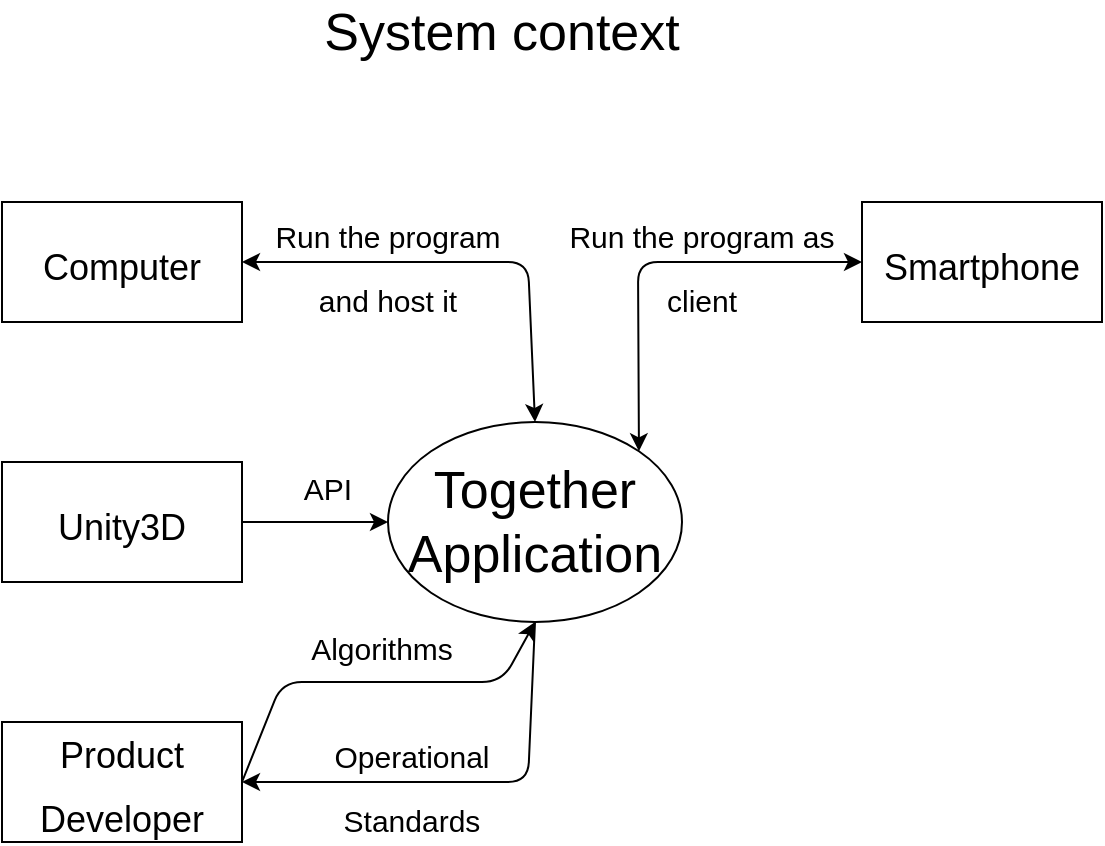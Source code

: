 <mxfile version="10.7.3" type="device"><diagram id="tMSwFIVtcDJ_xyUSfAYP" name="Page-1"><mxGraphModel dx="670" dy="431" grid="1" gridSize="10" guides="1" tooltips="1" connect="1" arrows="1" fold="1" page="1" pageScale="1" pageWidth="827" pageHeight="1169" math="0" shadow="0"><root><mxCell id="0"/><mxCell id="1" parent="0"/><mxCell id="213m3Xhjylqf-mFQ0nGv-3" value="System context" style="text;html=1;strokeColor=none;fillColor=none;align=center;verticalAlign=middle;whiteSpace=wrap;rounded=0;fontSize=26;" vertex="1" parent="1"><mxGeometry x="290" y="60" width="220" height="30" as="geometry"/></mxCell><mxCell id="213m3Xhjylqf-mFQ0nGv-5" value="&lt;font style=&quot;font-size: 18px&quot;&gt;Computer&lt;/font&gt;" style="rounded=0;whiteSpace=wrap;html=1;fontSize=26;" vertex="1" parent="1"><mxGeometry x="150" y="160" width="120" height="60" as="geometry"/></mxCell><mxCell id="213m3Xhjylqf-mFQ0nGv-6" value="Together Application" style="ellipse;whiteSpace=wrap;html=1;fontSize=26;" vertex="1" parent="1"><mxGeometry x="343" y="270" width="147" height="100" as="geometry"/></mxCell><mxCell id="213m3Xhjylqf-mFQ0nGv-9" value="" style="endArrow=classic;html=1;fontSize=26;exitX=1;exitY=0.5;exitDx=0;exitDy=0;entryX=0.5;entryY=0;entryDx=0;entryDy=0;startArrow=classic;startFill=1;endFill=1;" edge="1" parent="1" source="213m3Xhjylqf-mFQ0nGv-5" target="213m3Xhjylqf-mFQ0nGv-6"><mxGeometry width="50" height="50" relative="1" as="geometry"><mxPoint x="330" y="220" as="sourcePoint"/><mxPoint x="380" y="170" as="targetPoint"/><Array as="points"><mxPoint x="413" y="190"/></Array></mxGeometry></mxCell><mxCell id="213m3Xhjylqf-mFQ0nGv-10" value="&lt;font style=&quot;font-size: 15px&quot;&gt;Run the program and host it&lt;/font&gt;" style="text;html=1;strokeColor=none;fillColor=none;align=center;verticalAlign=middle;whiteSpace=wrap;rounded=0;fontSize=26;" vertex="1" parent="1"><mxGeometry x="273" y="160" width="140" height="60" as="geometry"/></mxCell><mxCell id="213m3Xhjylqf-mFQ0nGv-11" value="&lt;span style=&quot;font-size: 18px&quot;&gt;Unity3D&lt;/span&gt;" style="rounded=0;whiteSpace=wrap;html=1;fontSize=26;" vertex="1" parent="1"><mxGeometry x="150" y="290" width="120" height="60" as="geometry"/></mxCell><mxCell id="213m3Xhjylqf-mFQ0nGv-12" value="" style="endArrow=classic;startArrow=none;html=1;fontSize=26;exitX=1;exitY=0.5;exitDx=0;exitDy=0;entryX=0;entryY=0.5;entryDx=0;entryDy=0;startFill=0;" edge="1" parent="1" source="213m3Xhjylqf-mFQ0nGv-11" target="213m3Xhjylqf-mFQ0nGv-6"><mxGeometry width="50" height="50" relative="1" as="geometry"><mxPoint x="300" y="350" as="sourcePoint"/><mxPoint x="350" y="300" as="targetPoint"/></mxGeometry></mxCell><mxCell id="213m3Xhjylqf-mFQ0nGv-13" value="&lt;font style=&quot;font-size: 15px&quot;&gt;API&lt;/font&gt;" style="text;html=1;strokeColor=none;fillColor=none;align=center;verticalAlign=middle;whiteSpace=wrap;rounded=0;fontSize=26;" vertex="1" parent="1"><mxGeometry x="273" y="290" width="80" height="20" as="geometry"/></mxCell><mxCell id="213m3Xhjylqf-mFQ0nGv-14" value="&lt;span style=&quot;font-size: 18px&quot;&gt;Product Developer&lt;/span&gt;" style="rounded=0;whiteSpace=wrap;html=1;fontSize=26;" vertex="1" parent="1"><mxGeometry x="150" y="420" width="120" height="60" as="geometry"/></mxCell><mxCell id="213m3Xhjylqf-mFQ0nGv-15" value="" style="endArrow=classic;startArrow=none;html=1;fontSize=26;exitX=1;exitY=0.5;exitDx=0;exitDy=0;entryX=0.5;entryY=1;entryDx=0;entryDy=0;startFill=0;" edge="1" parent="1" source="213m3Xhjylqf-mFQ0nGv-14" target="213m3Xhjylqf-mFQ0nGv-6"><mxGeometry width="50" height="50" relative="1" as="geometry"><mxPoint x="360" y="460" as="sourcePoint"/><mxPoint x="410" y="410" as="targetPoint"/><Array as="points"><mxPoint x="290" y="400"/><mxPoint x="400" y="400"/></Array></mxGeometry></mxCell><mxCell id="213m3Xhjylqf-mFQ0nGv-16" value="&lt;font style=&quot;font-size: 15px&quot;&gt;Algorithms&lt;/font&gt;" style="text;html=1;strokeColor=none;fillColor=none;align=center;verticalAlign=middle;whiteSpace=wrap;rounded=0;fontSize=26;" vertex="1" parent="1"><mxGeometry x="300" y="370" width="80" height="20" as="geometry"/></mxCell><mxCell id="213m3Xhjylqf-mFQ0nGv-17" value="" style="endArrow=none;startArrow=classic;html=1;fontSize=26;exitX=1;exitY=0.5;exitDx=0;exitDy=0;entryX=0.5;entryY=1;entryDx=0;entryDy=0;endFill=0;" edge="1" parent="1" source="213m3Xhjylqf-mFQ0nGv-14" target="213m3Xhjylqf-mFQ0nGv-6"><mxGeometry width="50" height="50" relative="1" as="geometry"><mxPoint x="330" y="490" as="sourcePoint"/><mxPoint x="380" y="440" as="targetPoint"/><Array as="points"><mxPoint x="413" y="450"/></Array></mxGeometry></mxCell><mxCell id="213m3Xhjylqf-mFQ0nGv-18" value="&lt;span style=&quot;font-size: 15px&quot;&gt;Operational&lt;br&gt;Standards&lt;br&gt;&lt;/span&gt;" style="text;html=1;strokeColor=none;fillColor=none;align=center;verticalAlign=middle;whiteSpace=wrap;rounded=0;fontSize=26;" vertex="1" parent="1"><mxGeometry x="310" y="420" width="90" height="60" as="geometry"/></mxCell><mxCell id="213m3Xhjylqf-mFQ0nGv-21" value="&lt;font style=&quot;font-size: 18px&quot;&gt;Smartphone&lt;/font&gt;" style="rounded=0;whiteSpace=wrap;html=1;fontSize=26;" vertex="1" parent="1"><mxGeometry x="580" y="160" width="120" height="60" as="geometry"/></mxCell><mxCell id="213m3Xhjylqf-mFQ0nGv-22" value="" style="endArrow=classic;startArrow=classic;html=1;fontSize=26;entryX=0;entryY=0.5;entryDx=0;entryDy=0;exitX=1;exitY=0;exitDx=0;exitDy=0;" edge="1" parent="1" source="213m3Xhjylqf-mFQ0nGv-6" target="213m3Xhjylqf-mFQ0nGv-21"><mxGeometry width="50" height="50" relative="1" as="geometry"><mxPoint x="580" y="350" as="sourcePoint"/><mxPoint x="630" y="300" as="targetPoint"/><Array as="points"><mxPoint x="468" y="190"/></Array></mxGeometry></mxCell><mxCell id="213m3Xhjylqf-mFQ0nGv-23" value="&lt;font style=&quot;font-size: 15px&quot;&gt;Run the program as client&lt;/font&gt;" style="text;html=1;strokeColor=none;fillColor=none;align=center;verticalAlign=middle;whiteSpace=wrap;rounded=0;fontSize=26;" vertex="1" parent="1"><mxGeometry x="430" y="160" width="140" height="60" as="geometry"/></mxCell></root></mxGraphModel></diagram></mxfile>